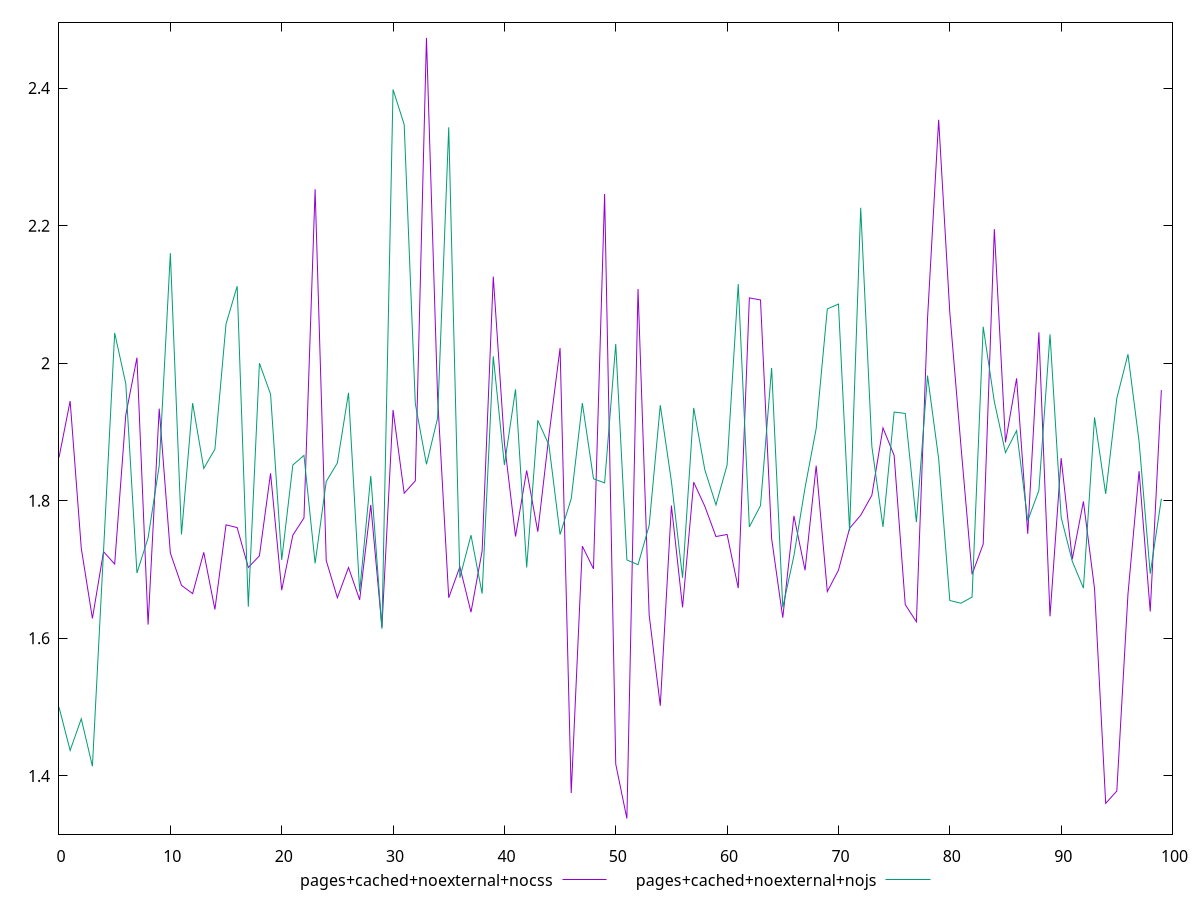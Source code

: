 reset
set terminal svg size 640, 500 enhanced background rgb 'white'
set output "report_00007_2020-12-11T15:55:29.892Z/server-response-time/comparison/line/9_vs_10.svg"

$pagesCachedNoexternalNocss <<EOF
0 1.863
1 1.9450000000000003
2 1.7309999999999999
3 1.629
4 1.726
5 1.7079999999999997
6 1.925
7 2.008
8 1.62
9 1.934
10 1.7240000000000002
11 1.6769999999999998
12 1.665
13 1.7249999999999999
14 1.6420000000000001
15 1.7650000000000001
16 1.7610000000000001
17 1.703
18 1.72
19 1.8399999999999999
20 1.67
21 1.7500000000000002
22 1.775
23 2.253
24 1.713
25 1.659
26 1.7029999999999998
27 1.656
28 1.794
29 1.6159999999999999
30 1.932
31 1.811
32 1.829
33 2.473
34 1.951
35 1.659
36 1.7040000000000002
37 1.6380000000000001
38 1.727
39 2.1260000000000003
40 1.8840000000000001
41 1.7479999999999998
42 1.8439999999999999
43 1.7550000000000001
44 1.895
45 2.022
46 1.375
47 1.734
48 1.7009999999999998
49 2.2459999999999996
50 1.417
51 1.338
52 2.108
53 1.634
54 1.502
55 1.7929999999999997
56 1.645
57 1.8270000000000002
58 1.792
59 1.7480000000000002
60 1.751
61 1.6729999999999998
62 2.0949999999999998
63 2.092
64 1.745
65 1.63
66 1.7779999999999998
67 1.699
68 1.8510000000000002
69 1.6680000000000001
70 1.6989999999999998
71 1.7599999999999998
72 1.779
73 1.808
74 1.9060000000000001
75 1.8659999999999999
76 1.649
77 1.624
78 2.065
79 2.354
80 2.074
81 1.8800000000000001
82 1.693
83 1.7369999999999999
84 2.195
85 1.885
86 1.978
87 1.752
88 2.045
89 1.6319999999999997
90 1.862
91 1.7149999999999999
92 1.799
93 1.672
94 1.36
95 1.378
96 1.6640000000000001
97 1.843
98 1.6390000000000002
99 1.961
EOF

$pagesCachedNoexternalNojs <<EOF
0 1.5
1 1.437
2 1.4829999999999999
3 1.414
4 1.7270000000000003
5 2.044
6 1.97
7 1.6949999999999998
8 1.746
9 1.851
10 2.16
11 1.7510000000000001
12 1.9419999999999997
13 1.8469999999999998
14 1.875
15 2.057
16 2.112
17 1.646
18 2
19 1.955
20 1.714
21 1.8519999999999999
22 1.866
23 1.709
24 1.828
25 1.855
26 1.9569999999999999
27 1.6679999999999997
28 1.836
29 1.614
30 2.398
31 2.347
32 1.9410000000000003
33 1.853
34 1.9200000000000002
35 2.343
36 1.6879999999999997
37 1.7500000000000002
38 1.665
39 2.01
40 1.852
41 1.9620000000000002
42 1.703
43 1.917
44 1.8810000000000002
45 1.751
46 1.803
47 1.9419999999999997
48 1.8320000000000003
49 1.826
50 2.0279999999999996
51 1.7140000000000002
52 1.707
53 1.764
54 1.939
55 1.8280000000000003
56 1.6880000000000002
57 1.935
58 1.8449999999999998
59 1.794
60 1.852
61 2.115
62 1.762
63 1.7930000000000001
64 1.993
65 1.645
66 1.7199999999999998
67 1.8190000000000002
68 1.905
69 2.079
70 2.086
71 1.7559999999999998
72 2.226
73 1.879
74 1.7619999999999998
75 1.9289999999999998
76 1.9269999999999998
77 1.7690000000000001
78 1.9820000000000002
79 1.861
80 1.655
81 1.651
82 1.66
83 2.053
84 1.944
85 1.87
86 1.9019999999999997
87 1.7710000000000001
88 1.815
89 2.042
90 1.7760000000000002
91 1.7119999999999997
92 1.673
93 1.921
94 1.8099999999999998
95 1.9489999999999998
96 2.013
97 1.8860000000000001
98 1.694
99 1.8029999999999997
EOF

set key outside below
set yrange [1.3153000000000001:2.4957]

plot \
  $pagesCachedNoexternalNocss title "pages+cached+noexternal+nocss" with line, \
  $pagesCachedNoexternalNojs title "pages+cached+noexternal+nojs" with line, \


reset